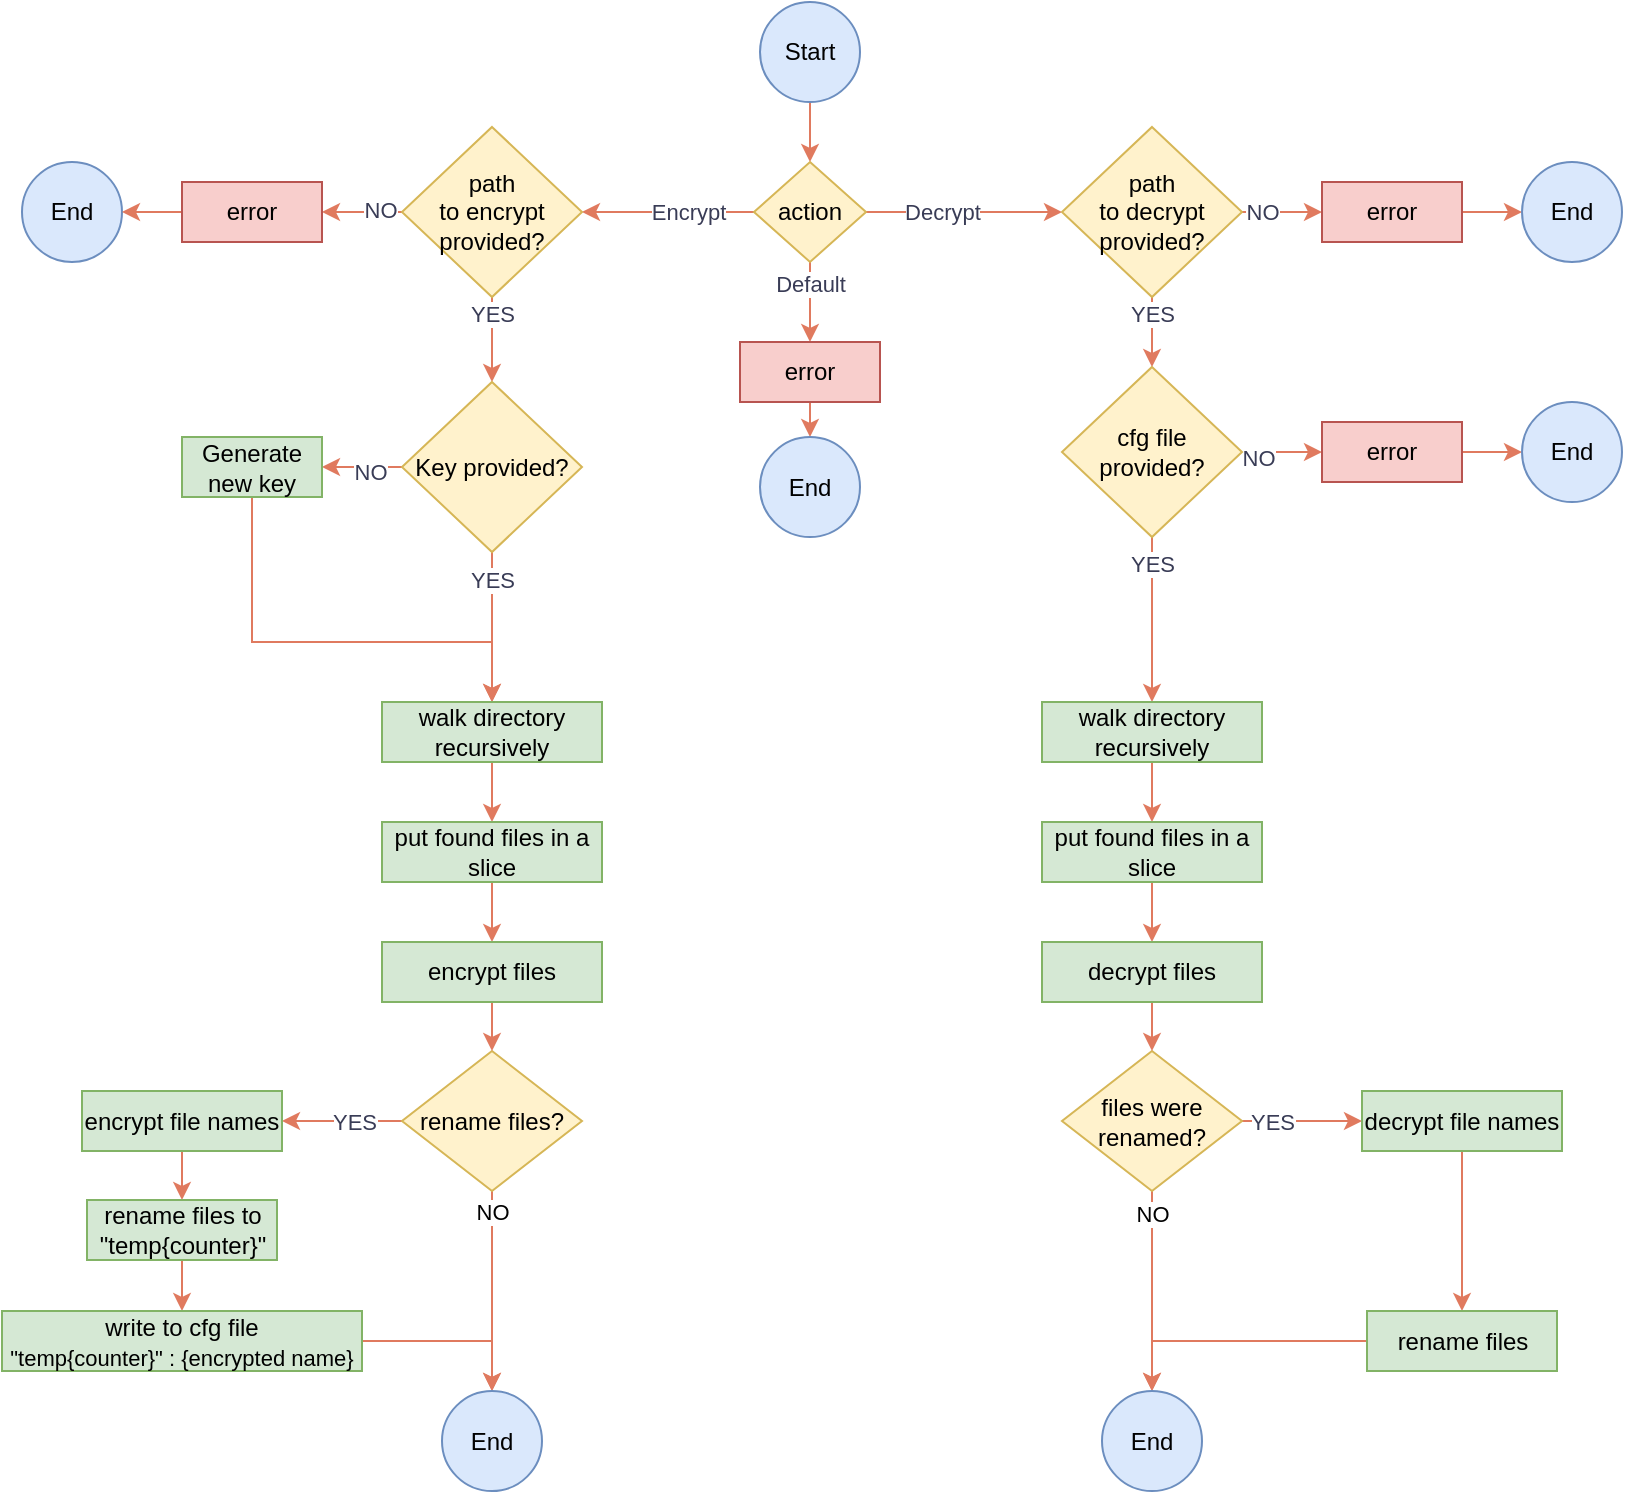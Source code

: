 <mxfile version="22.1.16" type="device">
  <diagram name="Page-1" id="-zsq0LV_eUAgKs3GXp5K">
    <mxGraphModel dx="1434" dy="762" grid="1" gridSize="10" guides="1" tooltips="1" connect="1" arrows="1" fold="1" page="1" pageScale="1" pageWidth="827" pageHeight="1169" math="0" shadow="0">
      <root>
        <mxCell id="0" />
        <mxCell id="1" parent="0" />
        <mxCell id="7VTxH0GLKJcpPCkZ8lJP-10" style="edgeStyle=orthogonalEdgeStyle;rounded=0;orthogonalLoop=1;jettySize=auto;html=1;entryX=0.5;entryY=0;entryDx=0;entryDy=0;labelBackgroundColor=none;strokeColor=#E07A5F;fontColor=default;" parent="1" source="7VTxH0GLKJcpPCkZ8lJP-1" target="7VTxH0GLKJcpPCkZ8lJP-2" edge="1">
          <mxGeometry relative="1" as="geometry" />
        </mxCell>
        <mxCell id="7VTxH0GLKJcpPCkZ8lJP-1" value="Start" style="ellipse;whiteSpace=wrap;html=1;aspect=fixed;labelBackgroundColor=none;fillColor=#dae8fc;strokeColor=#6c8ebf;" parent="1" vertex="1">
          <mxGeometry x="389" y="10" width="50" height="50" as="geometry" />
        </mxCell>
        <mxCell id="7VTxH0GLKJcpPCkZ8lJP-4" style="edgeStyle=orthogonalEdgeStyle;rounded=0;orthogonalLoop=1;jettySize=auto;html=1;entryX=1;entryY=0.5;entryDx=0;entryDy=0;labelBackgroundColor=none;strokeColor=#E07A5F;fontColor=default;" parent="1" source="7VTxH0GLKJcpPCkZ8lJP-2" target="7VTxH0GLKJcpPCkZ8lJP-13" edge="1">
          <mxGeometry relative="1" as="geometry">
            <mxPoint x="290" y="115" as="targetPoint" />
          </mxGeometry>
        </mxCell>
        <mxCell id="7VTxH0GLKJcpPCkZ8lJP-12" value="Encrypt" style="edgeLabel;html=1;align=center;verticalAlign=middle;resizable=0;points=[];fontColor=#393C56;" parent="7VTxH0GLKJcpPCkZ8lJP-4" vertex="1" connectable="0">
          <mxGeometry x="-0.542" y="-2" relative="1" as="geometry">
            <mxPoint x="-14" y="2" as="offset" />
          </mxGeometry>
        </mxCell>
        <mxCell id="7VTxH0GLKJcpPCkZ8lJP-7" style="edgeStyle=orthogonalEdgeStyle;rounded=0;orthogonalLoop=1;jettySize=auto;html=1;entryX=0;entryY=0.5;entryDx=0;entryDy=0;labelBackgroundColor=none;strokeColor=#E07A5F;fontColor=default;" parent="1" source="7VTxH0GLKJcpPCkZ8lJP-2" target="7VTxH0GLKJcpPCkZ8lJP-71" edge="1">
          <mxGeometry relative="1" as="geometry">
            <mxPoint x="540" y="115" as="targetPoint" />
          </mxGeometry>
        </mxCell>
        <mxCell id="7VTxH0GLKJcpPCkZ8lJP-11" value="&lt;div&gt;Decrypt&lt;/div&gt;" style="edgeLabel;html=1;align=center;verticalAlign=middle;resizable=0;points=[];fontColor=#393C56;" parent="7VTxH0GLKJcpPCkZ8lJP-7" vertex="1" connectable="0">
          <mxGeometry x="-0.449" y="3" relative="1" as="geometry">
            <mxPoint x="11" y="3" as="offset" />
          </mxGeometry>
        </mxCell>
        <mxCell id="7VTxH0GLKJcpPCkZ8lJP-42" style="edgeStyle=orthogonalEdgeStyle;rounded=0;orthogonalLoop=1;jettySize=auto;html=1;entryX=0.5;entryY=0;entryDx=0;entryDy=0;strokeColor=#E07A5F;fontColor=#393C56;fillColor=#F2CC8F;" parent="1" source="7VTxH0GLKJcpPCkZ8lJP-2" target="7VTxH0GLKJcpPCkZ8lJP-44" edge="1">
          <mxGeometry relative="1" as="geometry">
            <mxPoint x="414" y="180" as="targetPoint" />
          </mxGeometry>
        </mxCell>
        <mxCell id="7VTxH0GLKJcpPCkZ8lJP-43" value="Default" style="edgeLabel;html=1;align=center;verticalAlign=middle;resizable=0;points=[];fontColor=#393C56;" parent="7VTxH0GLKJcpPCkZ8lJP-42" vertex="1" connectable="0">
          <mxGeometry x="-0.45" y="-1" relative="1" as="geometry">
            <mxPoint x="1" as="offset" />
          </mxGeometry>
        </mxCell>
        <mxCell id="7VTxH0GLKJcpPCkZ8lJP-2" value="action" style="rhombus;whiteSpace=wrap;html=1;fillColor=#fff2cc;strokeColor=#d6b656;labelBackgroundColor=none;" parent="1" vertex="1">
          <mxGeometry x="386" y="90" width="56" height="50" as="geometry" />
        </mxCell>
        <mxCell id="7VTxH0GLKJcpPCkZ8lJP-18" style="edgeStyle=orthogonalEdgeStyle;rounded=0;orthogonalLoop=1;jettySize=auto;html=1;entryX=0.5;entryY=0;entryDx=0;entryDy=0;strokeColor=#E07A5F;fontColor=#393C56;fillColor=#F2CC8F;" parent="1" source="7VTxH0GLKJcpPCkZ8lJP-13" target="7VTxH0GLKJcpPCkZ8lJP-17" edge="1">
          <mxGeometry relative="1" as="geometry" />
        </mxCell>
        <mxCell id="7VTxH0GLKJcpPCkZ8lJP-40" value="YES" style="edgeLabel;html=1;align=center;verticalAlign=middle;resizable=0;points=[];fontColor=#393C56;" parent="7VTxH0GLKJcpPCkZ8lJP-18" vertex="1" connectable="0">
          <mxGeometry x="-0.6" y="-2" relative="1" as="geometry">
            <mxPoint x="2" as="offset" />
          </mxGeometry>
        </mxCell>
        <mxCell id="7VTxH0GLKJcpPCkZ8lJP-23" style="edgeStyle=orthogonalEdgeStyle;rounded=0;orthogonalLoop=1;jettySize=auto;html=1;entryX=1;entryY=0.5;entryDx=0;entryDy=0;strokeColor=#E07A5F;fontColor=#393C56;fillColor=#F2CC8F;" parent="1" source="7VTxH0GLKJcpPCkZ8lJP-13" target="7VTxH0GLKJcpPCkZ8lJP-22" edge="1">
          <mxGeometry relative="1" as="geometry" />
        </mxCell>
        <mxCell id="7VTxH0GLKJcpPCkZ8lJP-25" value="NO" style="edgeLabel;html=1;align=center;verticalAlign=middle;resizable=0;points=[];fontColor=#393C56;" parent="7VTxH0GLKJcpPCkZ8lJP-23" vertex="1" connectable="0">
          <mxGeometry x="-0.45" y="-1" relative="1" as="geometry">
            <mxPoint as="offset" />
          </mxGeometry>
        </mxCell>
        <mxCell id="7VTxH0GLKJcpPCkZ8lJP-13" value="&lt;div&gt;path&lt;/div&gt;&lt;div&gt;to encrypt provided?&lt;br&gt;&lt;/div&gt;" style="rhombus;whiteSpace=wrap;html=1;strokeColor=#d6b656;fillColor=#fff2cc;" parent="1" vertex="1">
          <mxGeometry x="210" y="72.5" width="90" height="85" as="geometry" />
        </mxCell>
        <mxCell id="7VTxH0GLKJcpPCkZ8lJP-29" style="edgeStyle=orthogonalEdgeStyle;rounded=0;orthogonalLoop=1;jettySize=auto;html=1;entryX=1;entryY=0.5;entryDx=0;entryDy=0;strokeColor=#E07A5F;fontColor=#393C56;fillColor=#F2CC8F;" parent="1" source="7VTxH0GLKJcpPCkZ8lJP-17" target="7VTxH0GLKJcpPCkZ8lJP-28" edge="1">
          <mxGeometry relative="1" as="geometry" />
        </mxCell>
        <mxCell id="7VTxH0GLKJcpPCkZ8lJP-33" value="&lt;div&gt;NO&lt;/div&gt;" style="edgeLabel;html=1;align=center;verticalAlign=middle;resizable=0;points=[];fontColor=#393C56;" parent="7VTxH0GLKJcpPCkZ8lJP-29" vertex="1" connectable="0">
          <mxGeometry x="-0.2" y="2" relative="1" as="geometry">
            <mxPoint as="offset" />
          </mxGeometry>
        </mxCell>
        <mxCell id="7VTxH0GLKJcpPCkZ8lJP-36" style="edgeStyle=orthogonalEdgeStyle;rounded=0;orthogonalLoop=1;jettySize=auto;html=1;entryX=0.5;entryY=0;entryDx=0;entryDy=0;strokeColor=#E07A5F;fontColor=#393C56;fillColor=#F2CC8F;" parent="1" source="7VTxH0GLKJcpPCkZ8lJP-17" target="7VTxH0GLKJcpPCkZ8lJP-50" edge="1">
          <mxGeometry relative="1" as="geometry">
            <mxPoint x="255" y="340" as="targetPoint" />
          </mxGeometry>
        </mxCell>
        <mxCell id="7VTxH0GLKJcpPCkZ8lJP-39" value="YES" style="edgeLabel;html=1;align=center;verticalAlign=middle;resizable=0;points=[];fontColor=#393C56;" parent="7VTxH0GLKJcpPCkZ8lJP-36" vertex="1" connectable="0">
          <mxGeometry x="-0.636" y="-3" relative="1" as="geometry">
            <mxPoint x="3" as="offset" />
          </mxGeometry>
        </mxCell>
        <mxCell id="7VTxH0GLKJcpPCkZ8lJP-17" value="Key provided?" style="rhombus;whiteSpace=wrap;html=1;strokeColor=#d6b656;fillColor=#fff2cc;" parent="1" vertex="1">
          <mxGeometry x="210" y="200" width="90" height="85" as="geometry" />
        </mxCell>
        <mxCell id="7VTxH0GLKJcpPCkZ8lJP-20" value="End" style="ellipse;whiteSpace=wrap;html=1;aspect=fixed;labelBackgroundColor=none;fillColor=#dae8fc;strokeColor=#6c8ebf;" parent="1" vertex="1">
          <mxGeometry x="20" y="90" width="50" height="50" as="geometry" />
        </mxCell>
        <mxCell id="7VTxH0GLKJcpPCkZ8lJP-26" style="edgeStyle=orthogonalEdgeStyle;rounded=0;orthogonalLoop=1;jettySize=auto;html=1;entryX=1;entryY=0.5;entryDx=0;entryDy=0;strokeColor=#E07A5F;fontColor=#393C56;fillColor=#F2CC8F;" parent="1" source="7VTxH0GLKJcpPCkZ8lJP-22" target="7VTxH0GLKJcpPCkZ8lJP-20" edge="1">
          <mxGeometry relative="1" as="geometry" />
        </mxCell>
        <mxCell id="7VTxH0GLKJcpPCkZ8lJP-22" value="error" style="rounded=0;whiteSpace=wrap;html=1;strokeColor=#b85450;fillColor=#f8cecc;" parent="1" vertex="1">
          <mxGeometry x="100" y="100" width="70" height="30" as="geometry" />
        </mxCell>
        <mxCell id="7VTxH0GLKJcpPCkZ8lJP-38" style="edgeStyle=orthogonalEdgeStyle;rounded=0;orthogonalLoop=1;jettySize=auto;html=1;exitX=0.5;exitY=1;exitDx=0;exitDy=0;entryX=0.5;entryY=0;entryDx=0;entryDy=0;strokeColor=#E07A5F;fontColor=#393C56;fillColor=#F2CC8F;" parent="1" source="7VTxH0GLKJcpPCkZ8lJP-28" target="7VTxH0GLKJcpPCkZ8lJP-50" edge="1">
          <mxGeometry relative="1" as="geometry">
            <mxPoint x="135" y="285" as="targetPoint" />
            <Array as="points">
              <mxPoint x="135" y="330" />
              <mxPoint x="255" y="330" />
            </Array>
          </mxGeometry>
        </mxCell>
        <mxCell id="7VTxH0GLKJcpPCkZ8lJP-28" value="Generate new key" style="rounded=0;whiteSpace=wrap;html=1;strokeColor=#82b366;fillColor=#d5e8d4;" parent="1" vertex="1">
          <mxGeometry x="100" y="227.5" width="70" height="30" as="geometry" />
        </mxCell>
        <mxCell id="7VTxH0GLKJcpPCkZ8lJP-47" style="edgeStyle=orthogonalEdgeStyle;rounded=0;orthogonalLoop=1;jettySize=auto;html=1;exitX=0.5;exitY=1;exitDx=0;exitDy=0;entryX=0.5;entryY=0;entryDx=0;entryDy=0;strokeColor=#E07A5F;fontColor=#393C56;fillColor=#F2CC8F;" parent="1" source="7VTxH0GLKJcpPCkZ8lJP-44" target="7VTxH0GLKJcpPCkZ8lJP-46" edge="1">
          <mxGeometry relative="1" as="geometry" />
        </mxCell>
        <mxCell id="7VTxH0GLKJcpPCkZ8lJP-44" value="error" style="rounded=0;whiteSpace=wrap;html=1;strokeColor=#b85450;fillColor=#f8cecc;" parent="1" vertex="1">
          <mxGeometry x="379" y="180" width="70" height="30" as="geometry" />
        </mxCell>
        <mxCell id="7VTxH0GLKJcpPCkZ8lJP-46" value="End" style="ellipse;whiteSpace=wrap;html=1;aspect=fixed;labelBackgroundColor=none;fillColor=#dae8fc;strokeColor=#6c8ebf;" parent="1" vertex="1">
          <mxGeometry x="389" y="227.5" width="50" height="50" as="geometry" />
        </mxCell>
        <mxCell id="7VTxH0GLKJcpPCkZ8lJP-53" value="" style="edgeStyle=orthogonalEdgeStyle;rounded=0;orthogonalLoop=1;jettySize=auto;html=1;strokeColor=#E07A5F;fontColor=#393C56;fillColor=#F2CC8F;" parent="1" source="7VTxH0GLKJcpPCkZ8lJP-50" target="7VTxH0GLKJcpPCkZ8lJP-52" edge="1">
          <mxGeometry relative="1" as="geometry" />
        </mxCell>
        <mxCell id="7VTxH0GLKJcpPCkZ8lJP-50" value="walk directory recursively" style="rounded=0;whiteSpace=wrap;html=1;strokeColor=#82b366;fillColor=#d5e8d4;" parent="1" vertex="1">
          <mxGeometry x="200" y="360" width="110" height="30" as="geometry" />
        </mxCell>
        <mxCell id="xogNGDqPY7WKVePX1rSe-1" style="edgeStyle=orthogonalEdgeStyle;rounded=0;orthogonalLoop=1;jettySize=auto;html=1;entryX=0.5;entryY=0;entryDx=0;entryDy=0;strokeColor=#E07A5F;" edge="1" parent="1" source="7VTxH0GLKJcpPCkZ8lJP-52" target="7VTxH0GLKJcpPCkZ8lJP-66">
          <mxGeometry relative="1" as="geometry" />
        </mxCell>
        <mxCell id="7VTxH0GLKJcpPCkZ8lJP-52" value="put found files in a slice" style="rounded=0;whiteSpace=wrap;html=1;strokeColor=#82b366;fillColor=#d5e8d4;" parent="1" vertex="1">
          <mxGeometry x="200" y="420" width="110" height="30" as="geometry" />
        </mxCell>
        <mxCell id="7VTxH0GLKJcpPCkZ8lJP-58" style="edgeStyle=orthogonalEdgeStyle;rounded=0;orthogonalLoop=1;jettySize=auto;html=1;entryX=1;entryY=0.5;entryDx=0;entryDy=0;strokeColor=#E07A5F;fontColor=#393C56;fillColor=#F2CC8F;" parent="1" source="7VTxH0GLKJcpPCkZ8lJP-54" target="7VTxH0GLKJcpPCkZ8lJP-56" edge="1">
          <mxGeometry relative="1" as="geometry" />
        </mxCell>
        <mxCell id="7VTxH0GLKJcpPCkZ8lJP-59" value="YES" style="edgeLabel;html=1;align=center;verticalAlign=middle;resizable=0;points=[];fontColor=#393C56;" parent="7VTxH0GLKJcpPCkZ8lJP-58" vertex="1" connectable="0">
          <mxGeometry x="-0.55" y="-4" relative="1" as="geometry">
            <mxPoint x="-11" y="4" as="offset" />
          </mxGeometry>
        </mxCell>
        <mxCell id="xogNGDqPY7WKVePX1rSe-3" style="edgeStyle=orthogonalEdgeStyle;rounded=0;orthogonalLoop=1;jettySize=auto;html=1;entryX=0.5;entryY=0;entryDx=0;entryDy=0;strokeColor=#E07A5F;" edge="1" parent="1" source="7VTxH0GLKJcpPCkZ8lJP-54" target="7VTxH0GLKJcpPCkZ8lJP-77">
          <mxGeometry relative="1" as="geometry" />
        </mxCell>
        <mxCell id="xogNGDqPY7WKVePX1rSe-4" value="NO" style="edgeLabel;html=1;align=center;verticalAlign=middle;resizable=0;points=[];" vertex="1" connectable="0" parent="xogNGDqPY7WKVePX1rSe-3">
          <mxGeometry x="-0.58" y="-1" relative="1" as="geometry">
            <mxPoint x="1" y="-11" as="offset" />
          </mxGeometry>
        </mxCell>
        <mxCell id="7VTxH0GLKJcpPCkZ8lJP-54" value="rename files?" style="rhombus;whiteSpace=wrap;html=1;strokeColor=#d6b656;fillColor=#fff2cc;" parent="1" vertex="1">
          <mxGeometry x="210" y="534.5" width="90" height="70" as="geometry" />
        </mxCell>
        <mxCell id="7VTxH0GLKJcpPCkZ8lJP-61" style="edgeStyle=orthogonalEdgeStyle;rounded=0;orthogonalLoop=1;jettySize=auto;html=1;entryX=0.5;entryY=0;entryDx=0;entryDy=0;strokeColor=#E07A5F;fontColor=#393C56;fillColor=#F2CC8F;" parent="1" source="7VTxH0GLKJcpPCkZ8lJP-56" target="7VTxH0GLKJcpPCkZ8lJP-57" edge="1">
          <mxGeometry relative="1" as="geometry" />
        </mxCell>
        <mxCell id="7VTxH0GLKJcpPCkZ8lJP-56" value="encrypt file names" style="rounded=0;whiteSpace=wrap;html=1;strokeColor=#82b366;fillColor=#d5e8d4;" parent="1" vertex="1">
          <mxGeometry x="50" y="554.5" width="100" height="30" as="geometry" />
        </mxCell>
        <mxCell id="7VTxH0GLKJcpPCkZ8lJP-65" style="edgeStyle=orthogonalEdgeStyle;rounded=0;orthogonalLoop=1;jettySize=auto;html=1;exitX=0.5;exitY=1;exitDx=0;exitDy=0;entryX=0.5;entryY=0;entryDx=0;entryDy=0;strokeColor=#E07A5F;fontColor=#393C56;fillColor=#F2CC8F;" parent="1" source="7VTxH0GLKJcpPCkZ8lJP-57" target="7VTxH0GLKJcpPCkZ8lJP-62" edge="1">
          <mxGeometry relative="1" as="geometry" />
        </mxCell>
        <mxCell id="7VTxH0GLKJcpPCkZ8lJP-57" value="rename files to &quot;temp{counter}&quot;" style="rounded=0;whiteSpace=wrap;html=1;strokeColor=#82b366;fillColor=#d5e8d4;" parent="1" vertex="1">
          <mxGeometry x="52.5" y="609" width="95" height="30" as="geometry" />
        </mxCell>
        <mxCell id="xogNGDqPY7WKVePX1rSe-5" style="edgeStyle=orthogonalEdgeStyle;rounded=0;orthogonalLoop=1;jettySize=auto;html=1;entryX=0.5;entryY=0;entryDx=0;entryDy=0;strokeColor=#E07A5F;" edge="1" parent="1" source="7VTxH0GLKJcpPCkZ8lJP-62" target="7VTxH0GLKJcpPCkZ8lJP-77">
          <mxGeometry relative="1" as="geometry" />
        </mxCell>
        <mxCell id="7VTxH0GLKJcpPCkZ8lJP-62" value="&lt;div&gt;write to cfg file&lt;/div&gt;&lt;div&gt;&lt;font style=&quot;font-size: 11px;&quot;&gt;&quot;temp{counter}&quot; : {encrypted name}&lt;/font&gt;&lt;br&gt;&lt;/div&gt;" style="rounded=0;whiteSpace=wrap;html=1;strokeColor=#82b366;fillColor=#d5e8d4;" parent="1" vertex="1">
          <mxGeometry x="10" y="664.5" width="180" height="30" as="geometry" />
        </mxCell>
        <mxCell id="xogNGDqPY7WKVePX1rSe-2" style="edgeStyle=orthogonalEdgeStyle;rounded=0;orthogonalLoop=1;jettySize=auto;html=1;entryX=0.5;entryY=0;entryDx=0;entryDy=0;strokeColor=#E07A5F;" edge="1" parent="1" source="7VTxH0GLKJcpPCkZ8lJP-66" target="7VTxH0GLKJcpPCkZ8lJP-54">
          <mxGeometry relative="1" as="geometry" />
        </mxCell>
        <mxCell id="7VTxH0GLKJcpPCkZ8lJP-66" value="encrypt files" style="rounded=0;whiteSpace=wrap;html=1;strokeColor=#82b366;fillColor=#d5e8d4;" parent="1" vertex="1">
          <mxGeometry x="200" y="480" width="110" height="30" as="geometry" />
        </mxCell>
        <mxCell id="7VTxH0GLKJcpPCkZ8lJP-73" style="edgeStyle=orthogonalEdgeStyle;rounded=0;orthogonalLoop=1;jettySize=auto;html=1;entryX=0;entryY=0.5;entryDx=0;entryDy=0;strokeColor=#E07A5F;fontColor=#393C56;fillColor=#F2CC8F;" parent="1" source="7VTxH0GLKJcpPCkZ8lJP-71" target="7VTxH0GLKJcpPCkZ8lJP-72" edge="1">
          <mxGeometry relative="1" as="geometry" />
        </mxCell>
        <mxCell id="7VTxH0GLKJcpPCkZ8lJP-74" value="NO" style="edgeLabel;html=1;align=center;verticalAlign=middle;resizable=0;points=[];fontColor=#393C56;" parent="7VTxH0GLKJcpPCkZ8lJP-73" vertex="1" connectable="0">
          <mxGeometry x="0.2" relative="1" as="geometry">
            <mxPoint x="-14" as="offset" />
          </mxGeometry>
        </mxCell>
        <mxCell id="7VTxH0GLKJcpPCkZ8lJP-80" style="edgeStyle=orthogonalEdgeStyle;rounded=0;orthogonalLoop=1;jettySize=auto;html=1;entryX=0.5;entryY=0;entryDx=0;entryDy=0;strokeColor=#E07A5F;fontColor=#393C56;fillColor=#F2CC8F;" parent="1" source="7VTxH0GLKJcpPCkZ8lJP-71" target="7VTxH0GLKJcpPCkZ8lJP-79" edge="1">
          <mxGeometry relative="1" as="geometry" />
        </mxCell>
        <mxCell id="7VTxH0GLKJcpPCkZ8lJP-86" value="YES" style="edgeLabel;html=1;align=center;verticalAlign=middle;resizable=0;points=[];fontColor=#393C56;" parent="7VTxH0GLKJcpPCkZ8lJP-80" vertex="1" connectable="0">
          <mxGeometry x="-0.622" relative="1" as="geometry">
            <mxPoint as="offset" />
          </mxGeometry>
        </mxCell>
        <mxCell id="7VTxH0GLKJcpPCkZ8lJP-71" value="&lt;div&gt;path&lt;/div&gt;&lt;div&gt;to decrypt provided?&lt;br&gt;&lt;/div&gt;" style="rhombus;whiteSpace=wrap;html=1;strokeColor=#d6b656;fillColor=#fff2cc;" parent="1" vertex="1">
          <mxGeometry x="540" y="72.5" width="90" height="85" as="geometry" />
        </mxCell>
        <mxCell id="7VTxH0GLKJcpPCkZ8lJP-76" style="edgeStyle=orthogonalEdgeStyle;rounded=0;orthogonalLoop=1;jettySize=auto;html=1;entryX=0;entryY=0.5;entryDx=0;entryDy=0;strokeColor=#E07A5F;fontColor=#393C56;fillColor=#F2CC8F;" parent="1" source="7VTxH0GLKJcpPCkZ8lJP-72" target="7VTxH0GLKJcpPCkZ8lJP-75" edge="1">
          <mxGeometry relative="1" as="geometry" />
        </mxCell>
        <mxCell id="7VTxH0GLKJcpPCkZ8lJP-72" value="error" style="rounded=0;whiteSpace=wrap;html=1;strokeColor=#b85450;fillColor=#f8cecc;" parent="1" vertex="1">
          <mxGeometry x="670" y="100" width="70" height="30" as="geometry" />
        </mxCell>
        <mxCell id="7VTxH0GLKJcpPCkZ8lJP-75" value="End" style="ellipse;whiteSpace=wrap;html=1;aspect=fixed;labelBackgroundColor=none;fillColor=#dae8fc;strokeColor=#6c8ebf;" parent="1" vertex="1">
          <mxGeometry x="770" y="90" width="50" height="50" as="geometry" />
        </mxCell>
        <mxCell id="7VTxH0GLKJcpPCkZ8lJP-77" value="End" style="ellipse;whiteSpace=wrap;html=1;aspect=fixed;labelBackgroundColor=none;fillColor=#dae8fc;strokeColor=#6c8ebf;" parent="1" vertex="1">
          <mxGeometry x="230" y="704.5" width="50" height="50" as="geometry" />
        </mxCell>
        <mxCell id="7VTxH0GLKJcpPCkZ8lJP-84" style="edgeStyle=orthogonalEdgeStyle;rounded=0;orthogonalLoop=1;jettySize=auto;html=1;entryX=0;entryY=0.5;entryDx=0;entryDy=0;strokeColor=#E07A5F;fontColor=#393C56;fillColor=#F2CC8F;" parent="1" source="7VTxH0GLKJcpPCkZ8lJP-79" target="7VTxH0GLKJcpPCkZ8lJP-82" edge="1">
          <mxGeometry relative="1" as="geometry" />
        </mxCell>
        <mxCell id="7VTxH0GLKJcpPCkZ8lJP-85" value="&lt;div&gt;NO&lt;/div&gt;" style="edgeLabel;html=1;align=center;verticalAlign=middle;resizable=0;points=[];fontColor=#393C56;" parent="7VTxH0GLKJcpPCkZ8lJP-84" vertex="1" connectable="0">
          <mxGeometry x="-0.6" y="-3" relative="1" as="geometry">
            <mxPoint as="offset" />
          </mxGeometry>
        </mxCell>
        <mxCell id="7VTxH0GLKJcpPCkZ8lJP-88" style="edgeStyle=orthogonalEdgeStyle;rounded=0;orthogonalLoop=1;jettySize=auto;html=1;entryX=0.5;entryY=0;entryDx=0;entryDy=0;strokeColor=#E07A5F;fontColor=#393C56;fillColor=#F2CC8F;" parent="1" source="7VTxH0GLKJcpPCkZ8lJP-79" target="7VTxH0GLKJcpPCkZ8lJP-89" edge="1">
          <mxGeometry relative="1" as="geometry">
            <mxPoint x="585" y="300" as="targetPoint" />
          </mxGeometry>
        </mxCell>
        <mxCell id="7VTxH0GLKJcpPCkZ8lJP-93" value="YES" style="edgeLabel;html=1;align=center;verticalAlign=middle;resizable=0;points=[];fontColor=#393C56;" parent="7VTxH0GLKJcpPCkZ8lJP-88" vertex="1" connectable="0">
          <mxGeometry x="-0.684" y="-2" relative="1" as="geometry">
            <mxPoint x="2" as="offset" />
          </mxGeometry>
        </mxCell>
        <mxCell id="7VTxH0GLKJcpPCkZ8lJP-79" value="cfg file provided?" style="rhombus;whiteSpace=wrap;html=1;strokeColor=#d6b656;fillColor=#fff2cc;" parent="1" vertex="1">
          <mxGeometry x="540" y="192.5" width="90" height="85" as="geometry" />
        </mxCell>
        <mxCell id="7VTxH0GLKJcpPCkZ8lJP-81" style="edgeStyle=orthogonalEdgeStyle;rounded=0;orthogonalLoop=1;jettySize=auto;html=1;entryX=0;entryY=0.5;entryDx=0;entryDy=0;strokeColor=#E07A5F;fontColor=#393C56;fillColor=#F2CC8F;" parent="1" source="7VTxH0GLKJcpPCkZ8lJP-82" target="7VTxH0GLKJcpPCkZ8lJP-83" edge="1">
          <mxGeometry relative="1" as="geometry" />
        </mxCell>
        <mxCell id="7VTxH0GLKJcpPCkZ8lJP-82" value="error" style="rounded=0;whiteSpace=wrap;html=1;strokeColor=#b85450;fillColor=#f8cecc;" parent="1" vertex="1">
          <mxGeometry x="670" y="220" width="70" height="30" as="geometry" />
        </mxCell>
        <mxCell id="7VTxH0GLKJcpPCkZ8lJP-83" value="End" style="ellipse;whiteSpace=wrap;html=1;aspect=fixed;labelBackgroundColor=none;fillColor=#dae8fc;strokeColor=#6c8ebf;" parent="1" vertex="1">
          <mxGeometry x="770" y="210" width="50" height="50" as="geometry" />
        </mxCell>
        <mxCell id="7VTxH0GLKJcpPCkZ8lJP-95" value="" style="edgeStyle=orthogonalEdgeStyle;rounded=0;orthogonalLoop=1;jettySize=auto;html=1;strokeColor=#E07A5F;fontColor=#393C56;fillColor=#F2CC8F;entryX=0.5;entryY=0;entryDx=0;entryDy=0;" parent="1" source="7VTxH0GLKJcpPCkZ8lJP-89" target="7VTxH0GLKJcpPCkZ8lJP-90" edge="1">
          <mxGeometry relative="1" as="geometry" />
        </mxCell>
        <mxCell id="7VTxH0GLKJcpPCkZ8lJP-89" value="walk directory recursively" style="rounded=0;whiteSpace=wrap;html=1;strokeColor=#82b366;fillColor=#d5e8d4;" parent="1" vertex="1">
          <mxGeometry x="530" y="360" width="110" height="30" as="geometry" />
        </mxCell>
        <mxCell id="xogNGDqPY7WKVePX1rSe-7" style="edgeStyle=orthogonalEdgeStyle;rounded=0;orthogonalLoop=1;jettySize=auto;html=1;entryX=0.5;entryY=0;entryDx=0;entryDy=0;strokeColor=#E07A5F;" edge="1" parent="1" source="7VTxH0GLKJcpPCkZ8lJP-90" target="7VTxH0GLKJcpPCkZ8lJP-103">
          <mxGeometry relative="1" as="geometry" />
        </mxCell>
        <mxCell id="7VTxH0GLKJcpPCkZ8lJP-90" value="put found files in a slice" style="rounded=0;whiteSpace=wrap;html=1;strokeColor=#82b366;fillColor=#d5e8d4;" parent="1" vertex="1">
          <mxGeometry x="530" y="420" width="110" height="30" as="geometry" />
        </mxCell>
        <mxCell id="7VTxH0GLKJcpPCkZ8lJP-99" style="edgeStyle=orthogonalEdgeStyle;rounded=0;orthogonalLoop=1;jettySize=auto;html=1;entryX=0;entryY=0.5;entryDx=0;entryDy=0;strokeColor=#E07A5F;fontColor=#393C56;fillColor=#F2CC8F;" parent="1" source="7VTxH0GLKJcpPCkZ8lJP-96" target="7VTxH0GLKJcpPCkZ8lJP-98" edge="1">
          <mxGeometry relative="1" as="geometry" />
        </mxCell>
        <mxCell id="7VTxH0GLKJcpPCkZ8lJP-100" value="YES" style="edgeLabel;html=1;align=center;verticalAlign=middle;resizable=0;points=[];fontColor=#393C56;" parent="7VTxH0GLKJcpPCkZ8lJP-99" vertex="1" connectable="0">
          <mxGeometry x="-0.12" y="3" relative="1" as="geometry">
            <mxPoint x="-12" y="3" as="offset" />
          </mxGeometry>
        </mxCell>
        <mxCell id="xogNGDqPY7WKVePX1rSe-9" style="edgeStyle=orthogonalEdgeStyle;rounded=0;orthogonalLoop=1;jettySize=auto;html=1;entryX=0.5;entryY=0;entryDx=0;entryDy=0;strokeColor=#E07A5F;" edge="1" parent="1" source="7VTxH0GLKJcpPCkZ8lJP-96" target="7VTxH0GLKJcpPCkZ8lJP-108">
          <mxGeometry relative="1" as="geometry" />
        </mxCell>
        <mxCell id="xogNGDqPY7WKVePX1rSe-11" value="NO" style="edgeLabel;html=1;align=center;verticalAlign=middle;resizable=0;points=[];" vertex="1" connectable="0" parent="xogNGDqPY7WKVePX1rSe-9">
          <mxGeometry x="-0.63" y="1" relative="1" as="geometry">
            <mxPoint x="-1" y="-7" as="offset" />
          </mxGeometry>
        </mxCell>
        <mxCell id="7VTxH0GLKJcpPCkZ8lJP-96" value="files were renamed?" style="rhombus;whiteSpace=wrap;html=1;strokeColor=#d6b656;fillColor=#fff2cc;" parent="1" vertex="1">
          <mxGeometry x="540" y="534.5" width="90" height="70" as="geometry" />
        </mxCell>
        <mxCell id="7VTxH0GLKJcpPCkZ8lJP-102" style="edgeStyle=orthogonalEdgeStyle;rounded=0;orthogonalLoop=1;jettySize=auto;html=1;entryX=0.5;entryY=0;entryDx=0;entryDy=0;strokeColor=#E07A5F;fontColor=#393C56;fillColor=#F2CC8F;" parent="1" source="7VTxH0GLKJcpPCkZ8lJP-98" target="7VTxH0GLKJcpPCkZ8lJP-101" edge="1">
          <mxGeometry relative="1" as="geometry" />
        </mxCell>
        <mxCell id="7VTxH0GLKJcpPCkZ8lJP-98" value="decrypt file names" style="rounded=0;whiteSpace=wrap;html=1;strokeColor=#82b366;fillColor=#d5e8d4;" parent="1" vertex="1">
          <mxGeometry x="690" y="554.5" width="100" height="30" as="geometry" />
        </mxCell>
        <mxCell id="xogNGDqPY7WKVePX1rSe-10" style="edgeStyle=orthogonalEdgeStyle;rounded=0;orthogonalLoop=1;jettySize=auto;html=1;entryX=0.5;entryY=0;entryDx=0;entryDy=0;strokeColor=#E07A5F;" edge="1" parent="1" source="7VTxH0GLKJcpPCkZ8lJP-101" target="7VTxH0GLKJcpPCkZ8lJP-108">
          <mxGeometry relative="1" as="geometry" />
        </mxCell>
        <mxCell id="7VTxH0GLKJcpPCkZ8lJP-101" value="rename files" style="rounded=0;whiteSpace=wrap;html=1;strokeColor=#82b366;fillColor=#d5e8d4;" parent="1" vertex="1">
          <mxGeometry x="692.5" y="664.5" width="95" height="30" as="geometry" />
        </mxCell>
        <mxCell id="xogNGDqPY7WKVePX1rSe-8" style="edgeStyle=orthogonalEdgeStyle;rounded=0;orthogonalLoop=1;jettySize=auto;html=1;entryX=0.5;entryY=0;entryDx=0;entryDy=0;strokeColor=#E07A5F;" edge="1" parent="1" source="7VTxH0GLKJcpPCkZ8lJP-103" target="7VTxH0GLKJcpPCkZ8lJP-96">
          <mxGeometry relative="1" as="geometry" />
        </mxCell>
        <mxCell id="7VTxH0GLKJcpPCkZ8lJP-103" value="decrypt files" style="rounded=0;whiteSpace=wrap;html=1;strokeColor=#82b366;fillColor=#d5e8d4;" parent="1" vertex="1">
          <mxGeometry x="530" y="480" width="110" height="30" as="geometry" />
        </mxCell>
        <mxCell id="7VTxH0GLKJcpPCkZ8lJP-108" value="End" style="ellipse;whiteSpace=wrap;html=1;aspect=fixed;labelBackgroundColor=none;fillColor=#dae8fc;strokeColor=#6c8ebf;" parent="1" vertex="1">
          <mxGeometry x="560" y="704.5" width="50" height="50" as="geometry" />
        </mxCell>
      </root>
    </mxGraphModel>
  </diagram>
</mxfile>
